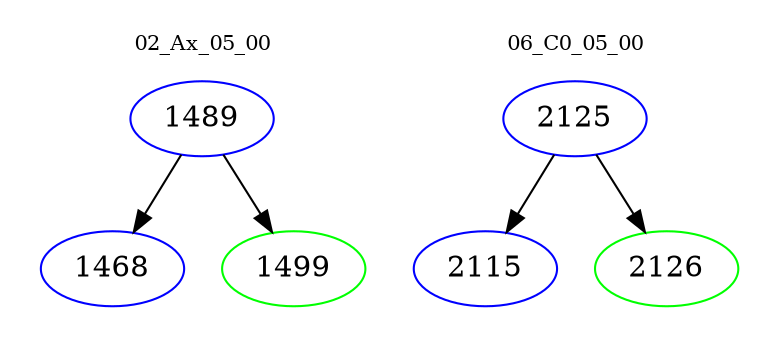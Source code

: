 digraph{
subgraph cluster_0 {
color = white
label = "02_Ax_05_00";
fontsize=10;
T0_1489 [label="1489", color="blue"]
T0_1489 -> T0_1468 [color="black"]
T0_1468 [label="1468", color="blue"]
T0_1489 -> T0_1499 [color="black"]
T0_1499 [label="1499", color="green"]
}
subgraph cluster_1 {
color = white
label = "06_C0_05_00";
fontsize=10;
T1_2125 [label="2125", color="blue"]
T1_2125 -> T1_2115 [color="black"]
T1_2115 [label="2115", color="blue"]
T1_2125 -> T1_2126 [color="black"]
T1_2126 [label="2126", color="green"]
}
}
